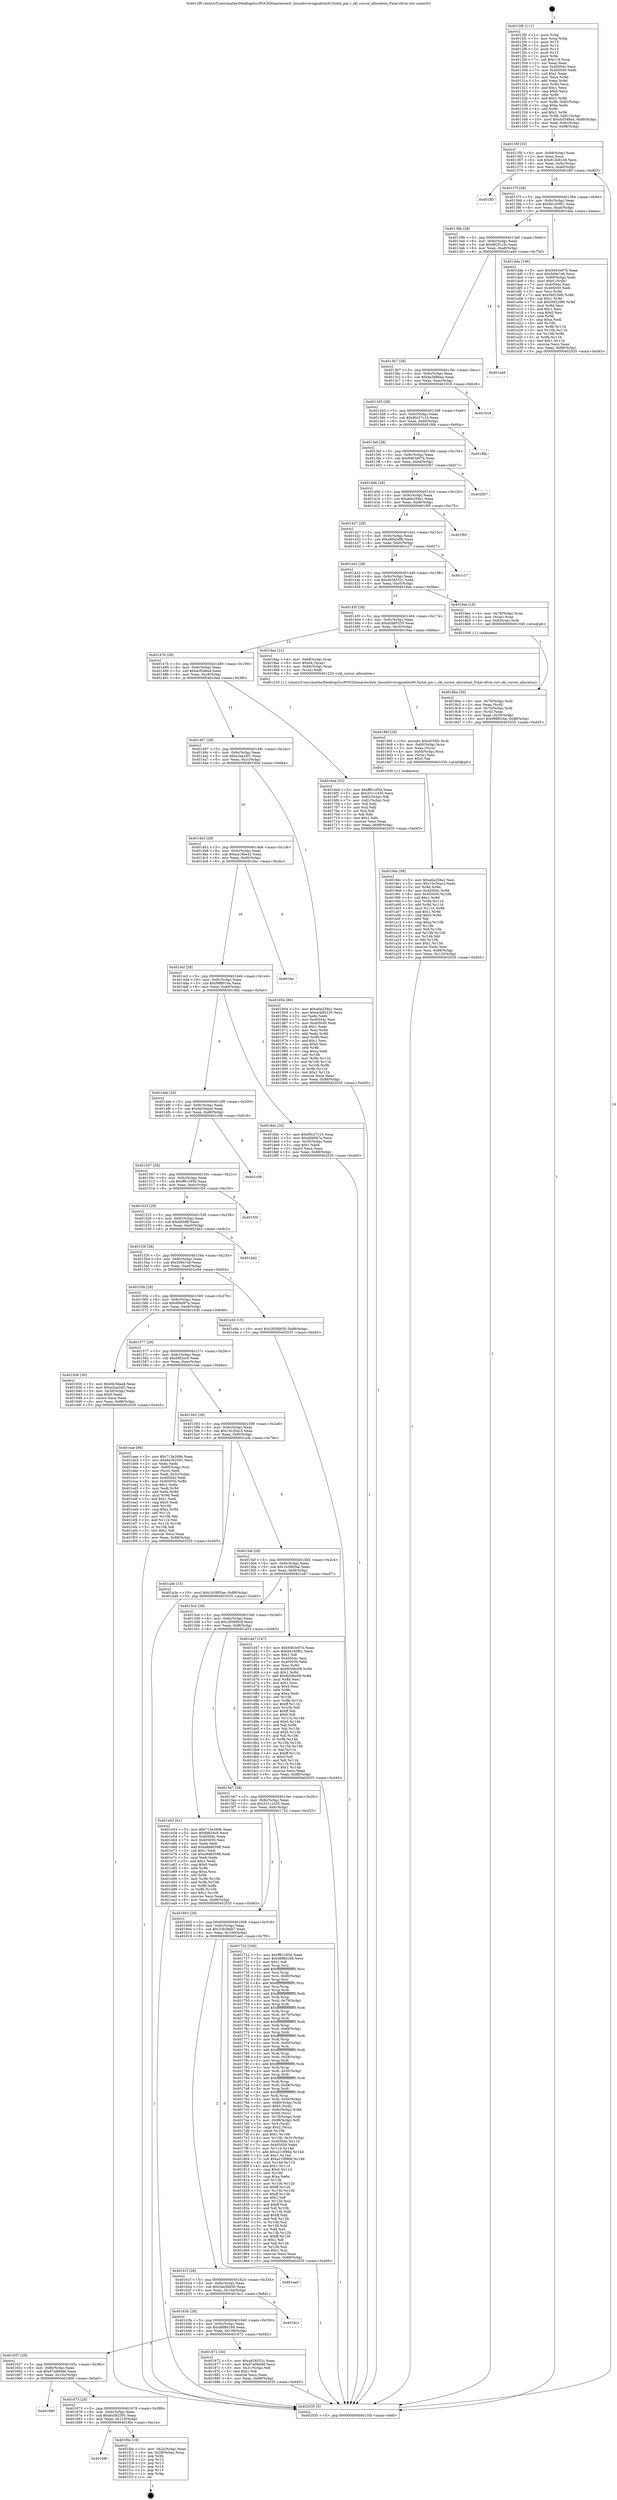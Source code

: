 digraph "0x4012f0" {
  label = "0x4012f0 (/mnt/c/Users/mathe/Desktop/tcc/POCII/binaries/extr_linuxdriversgpudrmi915intel_pm.c_skl_cursor_allocation_Final-ollvm.out::main(0))"
  labelloc = "t"
  node[shape=record]

  Entry [label="",width=0.3,height=0.3,shape=circle,fillcolor=black,style=filled]
  "0x40135f" [label="{
     0x40135f [32]\l
     | [instrs]\l
     &nbsp;&nbsp;0x40135f \<+6\>: mov -0x88(%rbp),%eax\l
     &nbsp;&nbsp;0x401365 \<+2\>: mov %eax,%ecx\l
     &nbsp;&nbsp;0x401367 \<+6\>: sub $0x812b9249,%ecx\l
     &nbsp;&nbsp;0x40136d \<+6\>: mov %eax,-0x9c(%rbp)\l
     &nbsp;&nbsp;0x401373 \<+6\>: mov %ecx,-0xa0(%rbp)\l
     &nbsp;&nbsp;0x401379 \<+6\>: je 0000000000401ff3 \<main+0xd03\>\l
  }"]
  "0x401ff3" [label="{
     0x401ff3\l
  }", style=dashed]
  "0x40137f" [label="{
     0x40137f [28]\l
     | [instrs]\l
     &nbsp;&nbsp;0x40137f \<+5\>: jmp 0000000000401384 \<main+0x94\>\l
     &nbsp;&nbsp;0x401384 \<+6\>: mov -0x9c(%rbp),%eax\l
     &nbsp;&nbsp;0x40138a \<+5\>: sub $0x84183f01,%eax\l
     &nbsp;&nbsp;0x40138f \<+6\>: mov %eax,-0xa4(%rbp)\l
     &nbsp;&nbsp;0x401395 \<+6\>: je 0000000000401dda \<main+0xaea\>\l
  }"]
  Exit [label="",width=0.3,height=0.3,shape=circle,fillcolor=black,style=filled,peripheries=2]
  "0x401dda" [label="{
     0x401dda [106]\l
     | [instrs]\l
     &nbsp;&nbsp;0x401dda \<+5\>: mov $0x9463e97b,%eax\l
     &nbsp;&nbsp;0x401ddf \<+5\>: mov $0x509e7a9,%ecx\l
     &nbsp;&nbsp;0x401de4 \<+4\>: mov -0x80(%rbp),%rdx\l
     &nbsp;&nbsp;0x401de8 \<+6\>: movl $0x0,(%rdx)\l
     &nbsp;&nbsp;0x401dee \<+7\>: mov 0x40504c,%esi\l
     &nbsp;&nbsp;0x401df5 \<+7\>: mov 0x405050,%edi\l
     &nbsp;&nbsp;0x401dfc \<+3\>: mov %esi,%r8d\l
     &nbsp;&nbsp;0x401dff \<+7\>: add $0x56f229f0,%r8d\l
     &nbsp;&nbsp;0x401e06 \<+4\>: sub $0x1,%r8d\l
     &nbsp;&nbsp;0x401e0a \<+7\>: sub $0x56f229f0,%r8d\l
     &nbsp;&nbsp;0x401e11 \<+4\>: imul %r8d,%esi\l
     &nbsp;&nbsp;0x401e15 \<+3\>: and $0x1,%esi\l
     &nbsp;&nbsp;0x401e18 \<+3\>: cmp $0x0,%esi\l
     &nbsp;&nbsp;0x401e1b \<+4\>: sete %r9b\l
     &nbsp;&nbsp;0x401e1f \<+3\>: cmp $0xa,%edi\l
     &nbsp;&nbsp;0x401e22 \<+4\>: setl %r10b\l
     &nbsp;&nbsp;0x401e26 \<+3\>: mov %r9b,%r11b\l
     &nbsp;&nbsp;0x401e29 \<+3\>: and %r10b,%r11b\l
     &nbsp;&nbsp;0x401e2c \<+3\>: xor %r10b,%r9b\l
     &nbsp;&nbsp;0x401e2f \<+3\>: or %r9b,%r11b\l
     &nbsp;&nbsp;0x401e32 \<+4\>: test $0x1,%r11b\l
     &nbsp;&nbsp;0x401e36 \<+3\>: cmovne %ecx,%eax\l
     &nbsp;&nbsp;0x401e39 \<+6\>: mov %eax,-0x88(%rbp)\l
     &nbsp;&nbsp;0x401e3f \<+5\>: jmp 0000000000402035 \<main+0xd45\>\l
  }"]
  "0x40139b" [label="{
     0x40139b [28]\l
     | [instrs]\l
     &nbsp;&nbsp;0x40139b \<+5\>: jmp 00000000004013a0 \<main+0xb0\>\l
     &nbsp;&nbsp;0x4013a0 \<+6\>: mov -0x9c(%rbp),%eax\l
     &nbsp;&nbsp;0x4013a6 \<+5\>: sub $0x862f1c3c,%eax\l
     &nbsp;&nbsp;0x4013ab \<+6\>: mov %eax,-0xa8(%rbp)\l
     &nbsp;&nbsp;0x4013b1 \<+6\>: je 0000000000401a4d \<main+0x75d\>\l
  }"]
  "0x40168f" [label="{
     0x40168f\l
  }", style=dashed]
  "0x401a4d" [label="{
     0x401a4d\l
  }", style=dashed]
  "0x4013b7" [label="{
     0x4013b7 [28]\l
     | [instrs]\l
     &nbsp;&nbsp;0x4013b7 \<+5\>: jmp 00000000004013bc \<main+0xcc\>\l
     &nbsp;&nbsp;0x4013bc \<+6\>: mov -0x9c(%rbp),%eax\l
     &nbsp;&nbsp;0x4013c2 \<+5\>: sub $0x8a3d8bee,%eax\l
     &nbsp;&nbsp;0x4013c7 \<+6\>: mov %eax,-0xac(%rbp)\l
     &nbsp;&nbsp;0x4013cd \<+6\>: je 0000000000401918 \<main+0x628\>\l
  }"]
  "0x401f0e" [label="{
     0x401f0e [18]\l
     | [instrs]\l
     &nbsp;&nbsp;0x401f0e \<+3\>: mov -0x2c(%rbp),%eax\l
     &nbsp;&nbsp;0x401f11 \<+4\>: lea -0x28(%rbp),%rsp\l
     &nbsp;&nbsp;0x401f15 \<+1\>: pop %rbx\l
     &nbsp;&nbsp;0x401f16 \<+2\>: pop %r12\l
     &nbsp;&nbsp;0x401f18 \<+2\>: pop %r13\l
     &nbsp;&nbsp;0x401f1a \<+2\>: pop %r14\l
     &nbsp;&nbsp;0x401f1c \<+2\>: pop %r15\l
     &nbsp;&nbsp;0x401f1e \<+1\>: pop %rbp\l
     &nbsp;&nbsp;0x401f1f \<+1\>: ret\l
  }"]
  "0x401918" [label="{
     0x401918\l
  }", style=dashed]
  "0x4013d3" [label="{
     0x4013d3 [28]\l
     | [instrs]\l
     &nbsp;&nbsp;0x4013d3 \<+5\>: jmp 00000000004013d8 \<main+0xe8\>\l
     &nbsp;&nbsp;0x4013d8 \<+6\>: mov -0x9c(%rbp),%eax\l
     &nbsp;&nbsp;0x4013de \<+5\>: sub $0x90c27c15,%eax\l
     &nbsp;&nbsp;0x4013e3 \<+6\>: mov %eax,-0xb0(%rbp)\l
     &nbsp;&nbsp;0x4013e9 \<+6\>: je 00000000004018fa \<main+0x60a\>\l
  }"]
  "0x401673" [label="{
     0x401673 [28]\l
     | [instrs]\l
     &nbsp;&nbsp;0x401673 \<+5\>: jmp 0000000000401678 \<main+0x388\>\l
     &nbsp;&nbsp;0x401678 \<+6\>: mov -0x9c(%rbp),%eax\l
     &nbsp;&nbsp;0x40167e \<+5\>: sub $0x6e362591,%eax\l
     &nbsp;&nbsp;0x401683 \<+6\>: mov %eax,-0x110(%rbp)\l
     &nbsp;&nbsp;0x401689 \<+6\>: je 0000000000401f0e \<main+0xc1e\>\l
  }"]
  "0x4018fa" [label="{
     0x4018fa\l
  }", style=dashed]
  "0x4013ef" [label="{
     0x4013ef [28]\l
     | [instrs]\l
     &nbsp;&nbsp;0x4013ef \<+5\>: jmp 00000000004013f4 \<main+0x104\>\l
     &nbsp;&nbsp;0x4013f4 \<+6\>: mov -0x9c(%rbp),%eax\l
     &nbsp;&nbsp;0x4013fa \<+5\>: sub $0x9463e97b,%eax\l
     &nbsp;&nbsp;0x4013ff \<+6\>: mov %eax,-0xb4(%rbp)\l
     &nbsp;&nbsp;0x401405 \<+6\>: je 0000000000402007 \<main+0xd17\>\l
  }"]
  "0x401890" [label="{
     0x401890\l
  }", style=dashed]
  "0x402007" [label="{
     0x402007\l
  }", style=dashed]
  "0x40140b" [label="{
     0x40140b [28]\l
     | [instrs]\l
     &nbsp;&nbsp;0x40140b \<+5\>: jmp 0000000000401410 \<main+0x120\>\l
     &nbsp;&nbsp;0x401410 \<+6\>: mov -0x9c(%rbp),%eax\l
     &nbsp;&nbsp;0x401416 \<+5\>: sub $0xa0a259a1,%eax\l
     &nbsp;&nbsp;0x40141b \<+6\>: mov %eax,-0xb8(%rbp)\l
     &nbsp;&nbsp;0x401421 \<+6\>: je 0000000000401f65 \<main+0xc75\>\l
  }"]
  "0x4019dc" [label="{
     0x4019dc [98]\l
     | [instrs]\l
     &nbsp;&nbsp;0x4019dc \<+5\>: mov $0xa0a259a1,%esi\l
     &nbsp;&nbsp;0x4019e1 \<+5\>: mov $0x10c30ac3,%edx\l
     &nbsp;&nbsp;0x4019e6 \<+3\>: xor %r8d,%r8d\l
     &nbsp;&nbsp;0x4019e9 \<+8\>: mov 0x40504c,%r9d\l
     &nbsp;&nbsp;0x4019f1 \<+8\>: mov 0x405050,%r10d\l
     &nbsp;&nbsp;0x4019f9 \<+4\>: sub $0x1,%r8d\l
     &nbsp;&nbsp;0x4019fd \<+3\>: mov %r9d,%r11d\l
     &nbsp;&nbsp;0x401a00 \<+3\>: add %r8d,%r11d\l
     &nbsp;&nbsp;0x401a03 \<+4\>: imul %r11d,%r9d\l
     &nbsp;&nbsp;0x401a07 \<+4\>: and $0x1,%r9d\l
     &nbsp;&nbsp;0x401a0b \<+4\>: cmp $0x0,%r9d\l
     &nbsp;&nbsp;0x401a0f \<+3\>: sete %bl\l
     &nbsp;&nbsp;0x401a12 \<+4\>: cmp $0xa,%r10d\l
     &nbsp;&nbsp;0x401a16 \<+4\>: setl %r14b\l
     &nbsp;&nbsp;0x401a1a \<+3\>: mov %bl,%r15b\l
     &nbsp;&nbsp;0x401a1d \<+3\>: and %r14b,%r15b\l
     &nbsp;&nbsp;0x401a20 \<+3\>: xor %r14b,%bl\l
     &nbsp;&nbsp;0x401a23 \<+3\>: or %bl,%r15b\l
     &nbsp;&nbsp;0x401a26 \<+4\>: test $0x1,%r15b\l
     &nbsp;&nbsp;0x401a2a \<+3\>: cmovne %edx,%esi\l
     &nbsp;&nbsp;0x401a2d \<+6\>: mov %esi,-0x88(%rbp)\l
     &nbsp;&nbsp;0x401a33 \<+6\>: mov %eax,-0x120(%rbp)\l
     &nbsp;&nbsp;0x401a39 \<+5\>: jmp 0000000000402035 \<main+0xd45\>\l
  }"]
  "0x401f65" [label="{
     0x401f65\l
  }", style=dashed]
  "0x401427" [label="{
     0x401427 [28]\l
     | [instrs]\l
     &nbsp;&nbsp;0x401427 \<+5\>: jmp 000000000040142c \<main+0x13c\>\l
     &nbsp;&nbsp;0x40142c \<+6\>: mov -0x9c(%rbp),%eax\l
     &nbsp;&nbsp;0x401432 \<+5\>: sub $0xa80a5dfb,%eax\l
     &nbsp;&nbsp;0x401437 \<+6\>: mov %eax,-0xbc(%rbp)\l
     &nbsp;&nbsp;0x40143d \<+6\>: je 0000000000401c17 \<main+0x927\>\l
  }"]
  "0x4019bf" [label="{
     0x4019bf [29]\l
     | [instrs]\l
     &nbsp;&nbsp;0x4019bf \<+10\>: movabs $0x4030f2,%rdi\l
     &nbsp;&nbsp;0x4019c9 \<+4\>: mov -0x60(%rbp),%rcx\l
     &nbsp;&nbsp;0x4019cd \<+2\>: mov %eax,(%rcx)\l
     &nbsp;&nbsp;0x4019cf \<+4\>: mov -0x60(%rbp),%rcx\l
     &nbsp;&nbsp;0x4019d3 \<+2\>: mov (%rcx),%esi\l
     &nbsp;&nbsp;0x4019d5 \<+2\>: mov $0x0,%al\l
     &nbsp;&nbsp;0x4019d7 \<+5\>: call 0000000000401030 \<printf@plt\>\l
     | [calls]\l
     &nbsp;&nbsp;0x401030 \{1\} (unknown)\l
  }"]
  "0x401c17" [label="{
     0x401c17\l
  }", style=dashed]
  "0x401443" [label="{
     0x401443 [28]\l
     | [instrs]\l
     &nbsp;&nbsp;0x401443 \<+5\>: jmp 0000000000401448 \<main+0x158\>\l
     &nbsp;&nbsp;0x401448 \<+6\>: mov -0x9c(%rbp),%eax\l
     &nbsp;&nbsp;0x40144e \<+5\>: sub $0xa828552c,%eax\l
     &nbsp;&nbsp;0x401453 \<+6\>: mov %eax,-0xc0(%rbp)\l
     &nbsp;&nbsp;0x401459 \<+6\>: je 00000000004018ae \<main+0x5be\>\l
  }"]
  "0x4018be" [label="{
     0x4018be [30]\l
     | [instrs]\l
     &nbsp;&nbsp;0x4018be \<+4\>: mov -0x70(%rbp),%rdi\l
     &nbsp;&nbsp;0x4018c2 \<+2\>: mov %eax,(%rdi)\l
     &nbsp;&nbsp;0x4018c4 \<+4\>: mov -0x70(%rbp),%rdi\l
     &nbsp;&nbsp;0x4018c8 \<+2\>: mov (%rdi),%eax\l
     &nbsp;&nbsp;0x4018ca \<+3\>: mov %eax,-0x30(%rbp)\l
     &nbsp;&nbsp;0x4018cd \<+10\>: movl $0xf98f016a,-0x88(%rbp)\l
     &nbsp;&nbsp;0x4018d7 \<+5\>: jmp 0000000000402035 \<main+0xd45\>\l
  }"]
  "0x4018ae" [label="{
     0x4018ae [16]\l
     | [instrs]\l
     &nbsp;&nbsp;0x4018ae \<+4\>: mov -0x78(%rbp),%rax\l
     &nbsp;&nbsp;0x4018b2 \<+3\>: mov (%rax),%rax\l
     &nbsp;&nbsp;0x4018b5 \<+4\>: mov 0x8(%rax),%rdi\l
     &nbsp;&nbsp;0x4018b9 \<+5\>: call 0000000000401040 \<atoi@plt\>\l
     | [calls]\l
     &nbsp;&nbsp;0x401040 \{1\} (unknown)\l
  }"]
  "0x40145f" [label="{
     0x40145f [28]\l
     | [instrs]\l
     &nbsp;&nbsp;0x40145f \<+5\>: jmp 0000000000401464 \<main+0x174\>\l
     &nbsp;&nbsp;0x401464 \<+6\>: mov -0x9c(%rbp),%eax\l
     &nbsp;&nbsp;0x40146a \<+5\>: sub $0xdcb85235,%eax\l
     &nbsp;&nbsp;0x40146f \<+6\>: mov %eax,-0xc4(%rbp)\l
     &nbsp;&nbsp;0x401475 \<+6\>: je 00000000004019aa \<main+0x6ba\>\l
  }"]
  "0x401657" [label="{
     0x401657 [28]\l
     | [instrs]\l
     &nbsp;&nbsp;0x401657 \<+5\>: jmp 000000000040165c \<main+0x36c\>\l
     &nbsp;&nbsp;0x40165c \<+6\>: mov -0x9c(%rbp),%eax\l
     &nbsp;&nbsp;0x401662 \<+5\>: sub $0x67a99d46,%eax\l
     &nbsp;&nbsp;0x401667 \<+6\>: mov %eax,-0x10c(%rbp)\l
     &nbsp;&nbsp;0x40166d \<+6\>: je 0000000000401890 \<main+0x5a0\>\l
  }"]
  "0x4019aa" [label="{
     0x4019aa [21]\l
     | [instrs]\l
     &nbsp;&nbsp;0x4019aa \<+4\>: mov -0x68(%rbp),%rax\l
     &nbsp;&nbsp;0x4019ae \<+6\>: movl $0x64,(%rax)\l
     &nbsp;&nbsp;0x4019b4 \<+4\>: mov -0x68(%rbp),%rax\l
     &nbsp;&nbsp;0x4019b8 \<+2\>: mov (%rax),%edi\l
     &nbsp;&nbsp;0x4019ba \<+5\>: call 0000000000401220 \<skl_cursor_allocation\>\l
     | [calls]\l
     &nbsp;&nbsp;0x401220 \{1\} (/mnt/c/Users/mathe/Desktop/tcc/POCII/binaries/extr_linuxdriversgpudrmi915intel_pm.c_skl_cursor_allocation_Final-ollvm.out::skl_cursor_allocation)\l
  }"]
  "0x40147b" [label="{
     0x40147b [28]\l
     | [instrs]\l
     &nbsp;&nbsp;0x40147b \<+5\>: jmp 0000000000401480 \<main+0x190\>\l
     &nbsp;&nbsp;0x401480 \<+6\>: mov -0x9c(%rbp),%eax\l
     &nbsp;&nbsp;0x401486 \<+5\>: sub $0xdcf348a4,%eax\l
     &nbsp;&nbsp;0x40148b \<+6\>: mov %eax,-0xc8(%rbp)\l
     &nbsp;&nbsp;0x401491 \<+6\>: je 00000000004016ed \<main+0x3fd\>\l
  }"]
  "0x401872" [label="{
     0x401872 [30]\l
     | [instrs]\l
     &nbsp;&nbsp;0x401872 \<+5\>: mov $0xa828552c,%eax\l
     &nbsp;&nbsp;0x401877 \<+5\>: mov $0x67a99d46,%ecx\l
     &nbsp;&nbsp;0x40187c \<+3\>: mov -0x31(%rbp),%dl\l
     &nbsp;&nbsp;0x40187f \<+3\>: test $0x1,%dl\l
     &nbsp;&nbsp;0x401882 \<+3\>: cmovne %ecx,%eax\l
     &nbsp;&nbsp;0x401885 \<+6\>: mov %eax,-0x88(%rbp)\l
     &nbsp;&nbsp;0x40188b \<+5\>: jmp 0000000000402035 \<main+0xd45\>\l
  }"]
  "0x4016ed" [label="{
     0x4016ed [53]\l
     | [instrs]\l
     &nbsp;&nbsp;0x4016ed \<+5\>: mov $0xff61c95d,%eax\l
     &nbsp;&nbsp;0x4016f2 \<+5\>: mov $0x331c1d35,%ecx\l
     &nbsp;&nbsp;0x4016f7 \<+6\>: mov -0x82(%rbp),%dl\l
     &nbsp;&nbsp;0x4016fd \<+7\>: mov -0x81(%rbp),%sil\l
     &nbsp;&nbsp;0x401704 \<+3\>: mov %dl,%dil\l
     &nbsp;&nbsp;0x401707 \<+3\>: and %sil,%dil\l
     &nbsp;&nbsp;0x40170a \<+3\>: xor %sil,%dl\l
     &nbsp;&nbsp;0x40170d \<+3\>: or %dl,%dil\l
     &nbsp;&nbsp;0x401710 \<+4\>: test $0x1,%dil\l
     &nbsp;&nbsp;0x401714 \<+3\>: cmovne %ecx,%eax\l
     &nbsp;&nbsp;0x401717 \<+6\>: mov %eax,-0x88(%rbp)\l
     &nbsp;&nbsp;0x40171d \<+5\>: jmp 0000000000402035 \<main+0xd45\>\l
  }"]
  "0x401497" [label="{
     0x401497 [28]\l
     | [instrs]\l
     &nbsp;&nbsp;0x401497 \<+5\>: jmp 000000000040149c \<main+0x1ac\>\l
     &nbsp;&nbsp;0x40149c \<+6\>: mov -0x9c(%rbp),%eax\l
     &nbsp;&nbsp;0x4014a2 \<+5\>: sub $0xe2ea24f1,%eax\l
     &nbsp;&nbsp;0x4014a7 \<+6\>: mov %eax,-0xcc(%rbp)\l
     &nbsp;&nbsp;0x4014ad \<+6\>: je 0000000000401954 \<main+0x664\>\l
  }"]
  "0x402035" [label="{
     0x402035 [5]\l
     | [instrs]\l
     &nbsp;&nbsp;0x402035 \<+5\>: jmp 000000000040135f \<main+0x6f\>\l
  }"]
  "0x4012f0" [label="{
     0x4012f0 [111]\l
     | [instrs]\l
     &nbsp;&nbsp;0x4012f0 \<+1\>: push %rbp\l
     &nbsp;&nbsp;0x4012f1 \<+3\>: mov %rsp,%rbp\l
     &nbsp;&nbsp;0x4012f4 \<+2\>: push %r15\l
     &nbsp;&nbsp;0x4012f6 \<+2\>: push %r14\l
     &nbsp;&nbsp;0x4012f8 \<+2\>: push %r13\l
     &nbsp;&nbsp;0x4012fa \<+2\>: push %r12\l
     &nbsp;&nbsp;0x4012fc \<+1\>: push %rbx\l
     &nbsp;&nbsp;0x4012fd \<+7\>: sub $0x118,%rsp\l
     &nbsp;&nbsp;0x401304 \<+2\>: xor %eax,%eax\l
     &nbsp;&nbsp;0x401306 \<+7\>: mov 0x40504c,%ecx\l
     &nbsp;&nbsp;0x40130d \<+7\>: mov 0x405050,%edx\l
     &nbsp;&nbsp;0x401314 \<+3\>: sub $0x1,%eax\l
     &nbsp;&nbsp;0x401317 \<+3\>: mov %ecx,%r8d\l
     &nbsp;&nbsp;0x40131a \<+3\>: add %eax,%r8d\l
     &nbsp;&nbsp;0x40131d \<+4\>: imul %r8d,%ecx\l
     &nbsp;&nbsp;0x401321 \<+3\>: and $0x1,%ecx\l
     &nbsp;&nbsp;0x401324 \<+3\>: cmp $0x0,%ecx\l
     &nbsp;&nbsp;0x401327 \<+4\>: sete %r9b\l
     &nbsp;&nbsp;0x40132b \<+4\>: and $0x1,%r9b\l
     &nbsp;&nbsp;0x40132f \<+7\>: mov %r9b,-0x82(%rbp)\l
     &nbsp;&nbsp;0x401336 \<+3\>: cmp $0xa,%edx\l
     &nbsp;&nbsp;0x401339 \<+4\>: setl %r9b\l
     &nbsp;&nbsp;0x40133d \<+4\>: and $0x1,%r9b\l
     &nbsp;&nbsp;0x401341 \<+7\>: mov %r9b,-0x81(%rbp)\l
     &nbsp;&nbsp;0x401348 \<+10\>: movl $0xdcf348a4,-0x88(%rbp)\l
     &nbsp;&nbsp;0x401352 \<+6\>: mov %edi,-0x8c(%rbp)\l
     &nbsp;&nbsp;0x401358 \<+7\>: mov %rsi,-0x98(%rbp)\l
  }"]
  "0x40163b" [label="{
     0x40163b [28]\l
     | [instrs]\l
     &nbsp;&nbsp;0x40163b \<+5\>: jmp 0000000000401640 \<main+0x350\>\l
     &nbsp;&nbsp;0x401640 \<+6\>: mov -0x9c(%rbp),%eax\l
     &nbsp;&nbsp;0x401646 \<+5\>: sub $0x46f8d169,%eax\l
     &nbsp;&nbsp;0x40164b \<+6\>: mov %eax,-0x108(%rbp)\l
     &nbsp;&nbsp;0x401651 \<+6\>: je 0000000000401872 \<main+0x582\>\l
  }"]
  "0x401954" [label="{
     0x401954 [86]\l
     | [instrs]\l
     &nbsp;&nbsp;0x401954 \<+5\>: mov $0xa0a259a1,%eax\l
     &nbsp;&nbsp;0x401959 \<+5\>: mov $0xdcb85235,%ecx\l
     &nbsp;&nbsp;0x40195e \<+2\>: xor %edx,%edx\l
     &nbsp;&nbsp;0x401960 \<+7\>: mov 0x40504c,%esi\l
     &nbsp;&nbsp;0x401967 \<+7\>: mov 0x405050,%edi\l
     &nbsp;&nbsp;0x40196e \<+3\>: sub $0x1,%edx\l
     &nbsp;&nbsp;0x401971 \<+3\>: mov %esi,%r8d\l
     &nbsp;&nbsp;0x401974 \<+3\>: add %edx,%r8d\l
     &nbsp;&nbsp;0x401977 \<+4\>: imul %r8d,%esi\l
     &nbsp;&nbsp;0x40197b \<+3\>: and $0x1,%esi\l
     &nbsp;&nbsp;0x40197e \<+3\>: cmp $0x0,%esi\l
     &nbsp;&nbsp;0x401981 \<+4\>: sete %r9b\l
     &nbsp;&nbsp;0x401985 \<+3\>: cmp $0xa,%edi\l
     &nbsp;&nbsp;0x401988 \<+4\>: setl %r10b\l
     &nbsp;&nbsp;0x40198c \<+3\>: mov %r9b,%r11b\l
     &nbsp;&nbsp;0x40198f \<+3\>: and %r10b,%r11b\l
     &nbsp;&nbsp;0x401992 \<+3\>: xor %r10b,%r9b\l
     &nbsp;&nbsp;0x401995 \<+3\>: or %r9b,%r11b\l
     &nbsp;&nbsp;0x401998 \<+4\>: test $0x1,%r11b\l
     &nbsp;&nbsp;0x40199c \<+3\>: cmovne %ecx,%eax\l
     &nbsp;&nbsp;0x40199f \<+6\>: mov %eax,-0x88(%rbp)\l
     &nbsp;&nbsp;0x4019a5 \<+5\>: jmp 0000000000402035 \<main+0xd45\>\l
  }"]
  "0x4014b3" [label="{
     0x4014b3 [28]\l
     | [instrs]\l
     &nbsp;&nbsp;0x4014b3 \<+5\>: jmp 00000000004014b8 \<main+0x1c8\>\l
     &nbsp;&nbsp;0x4014b8 \<+6\>: mov -0x9c(%rbp),%eax\l
     &nbsp;&nbsp;0x4014be \<+5\>: sub $0xea18be42,%eax\l
     &nbsp;&nbsp;0x4014c3 \<+6\>: mov %eax,-0xd0(%rbp)\l
     &nbsp;&nbsp;0x4014c9 \<+6\>: je 0000000000401fac \<main+0xcbc\>\l
  }"]
  "0x401bc1" [label="{
     0x401bc1\l
  }", style=dashed]
  "0x401fac" [label="{
     0x401fac\l
  }", style=dashed]
  "0x4014cf" [label="{
     0x4014cf [28]\l
     | [instrs]\l
     &nbsp;&nbsp;0x4014cf \<+5\>: jmp 00000000004014d4 \<main+0x1e4\>\l
     &nbsp;&nbsp;0x4014d4 \<+6\>: mov -0x9c(%rbp),%eax\l
     &nbsp;&nbsp;0x4014da \<+5\>: sub $0xf98f016a,%eax\l
     &nbsp;&nbsp;0x4014df \<+6\>: mov %eax,-0xd4(%rbp)\l
     &nbsp;&nbsp;0x4014e5 \<+6\>: je 00000000004018dc \<main+0x5ec\>\l
  }"]
  "0x40161f" [label="{
     0x40161f [28]\l
     | [instrs]\l
     &nbsp;&nbsp;0x40161f \<+5\>: jmp 0000000000401624 \<main+0x334\>\l
     &nbsp;&nbsp;0x401624 \<+6\>: mov -0x9c(%rbp),%eax\l
     &nbsp;&nbsp;0x40162a \<+5\>: sub $0x3aa38b56,%eax\l
     &nbsp;&nbsp;0x40162f \<+6\>: mov %eax,-0x104(%rbp)\l
     &nbsp;&nbsp;0x401635 \<+6\>: je 0000000000401bc1 \<main+0x8d1\>\l
  }"]
  "0x4018dc" [label="{
     0x4018dc [30]\l
     | [instrs]\l
     &nbsp;&nbsp;0x4018dc \<+5\>: mov $0x90c27c15,%eax\l
     &nbsp;&nbsp;0x4018e1 \<+5\>: mov $0xd0b067a,%ecx\l
     &nbsp;&nbsp;0x4018e6 \<+3\>: mov -0x30(%rbp),%edx\l
     &nbsp;&nbsp;0x4018e9 \<+3\>: cmp $0x1,%edx\l
     &nbsp;&nbsp;0x4018ec \<+3\>: cmovl %ecx,%eax\l
     &nbsp;&nbsp;0x4018ef \<+6\>: mov %eax,-0x88(%rbp)\l
     &nbsp;&nbsp;0x4018f5 \<+5\>: jmp 0000000000402035 \<main+0xd45\>\l
  }"]
  "0x4014eb" [label="{
     0x4014eb [28]\l
     | [instrs]\l
     &nbsp;&nbsp;0x4014eb \<+5\>: jmp 00000000004014f0 \<main+0x200\>\l
     &nbsp;&nbsp;0x4014f0 \<+6\>: mov -0x9c(%rbp),%eax\l
     &nbsp;&nbsp;0x4014f6 \<+5\>: sub $0xfdc5daa4,%eax\l
     &nbsp;&nbsp;0x4014fb \<+6\>: mov %eax,-0xd8(%rbp)\l
     &nbsp;&nbsp;0x401501 \<+6\>: je 0000000000401c08 \<main+0x918\>\l
  }"]
  "0x401ae0" [label="{
     0x401ae0\l
  }", style=dashed]
  "0x401c08" [label="{
     0x401c08\l
  }", style=dashed]
  "0x401507" [label="{
     0x401507 [28]\l
     | [instrs]\l
     &nbsp;&nbsp;0x401507 \<+5\>: jmp 000000000040150c \<main+0x21c\>\l
     &nbsp;&nbsp;0x40150c \<+6\>: mov -0x9c(%rbp),%eax\l
     &nbsp;&nbsp;0x401512 \<+5\>: sub $0xff61c95d,%eax\l
     &nbsp;&nbsp;0x401517 \<+6\>: mov %eax,-0xdc(%rbp)\l
     &nbsp;&nbsp;0x40151d \<+6\>: je 0000000000401f20 \<main+0xc30\>\l
  }"]
  "0x401603" [label="{
     0x401603 [28]\l
     | [instrs]\l
     &nbsp;&nbsp;0x401603 \<+5\>: jmp 0000000000401608 \<main+0x318\>\l
     &nbsp;&nbsp;0x401608 \<+6\>: mov -0x9c(%rbp),%eax\l
     &nbsp;&nbsp;0x40160e \<+5\>: sub $0x33b28eb7,%eax\l
     &nbsp;&nbsp;0x401613 \<+6\>: mov %eax,-0x100(%rbp)\l
     &nbsp;&nbsp;0x401619 \<+6\>: je 0000000000401ae0 \<main+0x7f0\>\l
  }"]
  "0x401f20" [label="{
     0x401f20\l
  }", style=dashed]
  "0x401523" [label="{
     0x401523 [28]\l
     | [instrs]\l
     &nbsp;&nbsp;0x401523 \<+5\>: jmp 0000000000401528 \<main+0x238\>\l
     &nbsp;&nbsp;0x401528 \<+6\>: mov -0x9c(%rbp),%eax\l
     &nbsp;&nbsp;0x40152e \<+5\>: sub $0xdb58ff,%eax\l
     &nbsp;&nbsp;0x401533 \<+6\>: mov %eax,-0xe0(%rbp)\l
     &nbsp;&nbsp;0x401539 \<+6\>: je 0000000000401bb2 \<main+0x8c2\>\l
  }"]
  "0x401722" [label="{
     0x401722 [336]\l
     | [instrs]\l
     &nbsp;&nbsp;0x401722 \<+5\>: mov $0xff61c95d,%eax\l
     &nbsp;&nbsp;0x401727 \<+5\>: mov $0x46f8d169,%ecx\l
     &nbsp;&nbsp;0x40172c \<+2\>: mov $0x1,%dl\l
     &nbsp;&nbsp;0x40172e \<+3\>: mov %rsp,%rsi\l
     &nbsp;&nbsp;0x401731 \<+4\>: add $0xfffffffffffffff0,%rsi\l
     &nbsp;&nbsp;0x401735 \<+3\>: mov %rsi,%rsp\l
     &nbsp;&nbsp;0x401738 \<+4\>: mov %rsi,-0x80(%rbp)\l
     &nbsp;&nbsp;0x40173c \<+3\>: mov %rsp,%rsi\l
     &nbsp;&nbsp;0x40173f \<+4\>: add $0xfffffffffffffff0,%rsi\l
     &nbsp;&nbsp;0x401743 \<+3\>: mov %rsi,%rsp\l
     &nbsp;&nbsp;0x401746 \<+3\>: mov %rsp,%rdi\l
     &nbsp;&nbsp;0x401749 \<+4\>: add $0xfffffffffffffff0,%rdi\l
     &nbsp;&nbsp;0x40174d \<+3\>: mov %rdi,%rsp\l
     &nbsp;&nbsp;0x401750 \<+4\>: mov %rdi,-0x78(%rbp)\l
     &nbsp;&nbsp;0x401754 \<+3\>: mov %rsp,%rdi\l
     &nbsp;&nbsp;0x401757 \<+4\>: add $0xfffffffffffffff0,%rdi\l
     &nbsp;&nbsp;0x40175b \<+3\>: mov %rdi,%rsp\l
     &nbsp;&nbsp;0x40175e \<+4\>: mov %rdi,-0x70(%rbp)\l
     &nbsp;&nbsp;0x401762 \<+3\>: mov %rsp,%rdi\l
     &nbsp;&nbsp;0x401765 \<+4\>: add $0xfffffffffffffff0,%rdi\l
     &nbsp;&nbsp;0x401769 \<+3\>: mov %rdi,%rsp\l
     &nbsp;&nbsp;0x40176c \<+4\>: mov %rdi,-0x68(%rbp)\l
     &nbsp;&nbsp;0x401770 \<+3\>: mov %rsp,%rdi\l
     &nbsp;&nbsp;0x401773 \<+4\>: add $0xfffffffffffffff0,%rdi\l
     &nbsp;&nbsp;0x401777 \<+3\>: mov %rdi,%rsp\l
     &nbsp;&nbsp;0x40177a \<+4\>: mov %rdi,-0x60(%rbp)\l
     &nbsp;&nbsp;0x40177e \<+3\>: mov %rsp,%rdi\l
     &nbsp;&nbsp;0x401781 \<+4\>: add $0xfffffffffffffff0,%rdi\l
     &nbsp;&nbsp;0x401785 \<+3\>: mov %rdi,%rsp\l
     &nbsp;&nbsp;0x401788 \<+4\>: mov %rdi,-0x58(%rbp)\l
     &nbsp;&nbsp;0x40178c \<+3\>: mov %rsp,%rdi\l
     &nbsp;&nbsp;0x40178f \<+4\>: add $0xfffffffffffffff0,%rdi\l
     &nbsp;&nbsp;0x401793 \<+3\>: mov %rdi,%rsp\l
     &nbsp;&nbsp;0x401796 \<+4\>: mov %rdi,-0x50(%rbp)\l
     &nbsp;&nbsp;0x40179a \<+3\>: mov %rsp,%rdi\l
     &nbsp;&nbsp;0x40179d \<+4\>: add $0xfffffffffffffff0,%rdi\l
     &nbsp;&nbsp;0x4017a1 \<+3\>: mov %rdi,%rsp\l
     &nbsp;&nbsp;0x4017a4 \<+4\>: mov %rdi,-0x48(%rbp)\l
     &nbsp;&nbsp;0x4017a8 \<+3\>: mov %rsp,%rdi\l
     &nbsp;&nbsp;0x4017ab \<+4\>: add $0xfffffffffffffff0,%rdi\l
     &nbsp;&nbsp;0x4017af \<+3\>: mov %rdi,%rsp\l
     &nbsp;&nbsp;0x4017b2 \<+4\>: mov %rdi,-0x40(%rbp)\l
     &nbsp;&nbsp;0x4017b6 \<+4\>: mov -0x80(%rbp),%rdi\l
     &nbsp;&nbsp;0x4017ba \<+6\>: movl $0x0,(%rdi)\l
     &nbsp;&nbsp;0x4017c0 \<+7\>: mov -0x8c(%rbp),%r8d\l
     &nbsp;&nbsp;0x4017c7 \<+3\>: mov %r8d,(%rsi)\l
     &nbsp;&nbsp;0x4017ca \<+4\>: mov -0x78(%rbp),%rdi\l
     &nbsp;&nbsp;0x4017ce \<+7\>: mov -0x98(%rbp),%r9\l
     &nbsp;&nbsp;0x4017d5 \<+3\>: mov %r9,(%rdi)\l
     &nbsp;&nbsp;0x4017d8 \<+3\>: cmpl $0x2,(%rsi)\l
     &nbsp;&nbsp;0x4017db \<+4\>: setne %r10b\l
     &nbsp;&nbsp;0x4017df \<+4\>: and $0x1,%r10b\l
     &nbsp;&nbsp;0x4017e3 \<+4\>: mov %r10b,-0x31(%rbp)\l
     &nbsp;&nbsp;0x4017e7 \<+8\>: mov 0x40504c,%r11d\l
     &nbsp;&nbsp;0x4017ef \<+7\>: mov 0x405050,%ebx\l
     &nbsp;&nbsp;0x4017f6 \<+3\>: mov %r11d,%r14d\l
     &nbsp;&nbsp;0x4017f9 \<+7\>: add $0xa210f96d,%r14d\l
     &nbsp;&nbsp;0x401800 \<+4\>: sub $0x1,%r14d\l
     &nbsp;&nbsp;0x401804 \<+7\>: sub $0xa210f96d,%r14d\l
     &nbsp;&nbsp;0x40180b \<+4\>: imul %r14d,%r11d\l
     &nbsp;&nbsp;0x40180f \<+4\>: and $0x1,%r11d\l
     &nbsp;&nbsp;0x401813 \<+4\>: cmp $0x0,%r11d\l
     &nbsp;&nbsp;0x401817 \<+4\>: sete %r10b\l
     &nbsp;&nbsp;0x40181b \<+3\>: cmp $0xa,%ebx\l
     &nbsp;&nbsp;0x40181e \<+4\>: setl %r15b\l
     &nbsp;&nbsp;0x401822 \<+3\>: mov %r10b,%r12b\l
     &nbsp;&nbsp;0x401825 \<+4\>: xor $0xff,%r12b\l
     &nbsp;&nbsp;0x401829 \<+3\>: mov %r15b,%r13b\l
     &nbsp;&nbsp;0x40182c \<+4\>: xor $0xff,%r13b\l
     &nbsp;&nbsp;0x401830 \<+3\>: xor $0x1,%dl\l
     &nbsp;&nbsp;0x401833 \<+3\>: mov %r12b,%sil\l
     &nbsp;&nbsp;0x401836 \<+4\>: and $0xff,%sil\l
     &nbsp;&nbsp;0x40183a \<+3\>: and %dl,%r10b\l
     &nbsp;&nbsp;0x40183d \<+3\>: mov %r13b,%dil\l
     &nbsp;&nbsp;0x401840 \<+4\>: and $0xff,%dil\l
     &nbsp;&nbsp;0x401844 \<+3\>: and %dl,%r15b\l
     &nbsp;&nbsp;0x401847 \<+3\>: or %r10b,%sil\l
     &nbsp;&nbsp;0x40184a \<+3\>: or %r15b,%dil\l
     &nbsp;&nbsp;0x40184d \<+3\>: xor %dil,%sil\l
     &nbsp;&nbsp;0x401850 \<+3\>: or %r13b,%r12b\l
     &nbsp;&nbsp;0x401853 \<+4\>: xor $0xff,%r12b\l
     &nbsp;&nbsp;0x401857 \<+3\>: or $0x1,%dl\l
     &nbsp;&nbsp;0x40185a \<+3\>: and %dl,%r12b\l
     &nbsp;&nbsp;0x40185d \<+3\>: or %r12b,%sil\l
     &nbsp;&nbsp;0x401860 \<+4\>: test $0x1,%sil\l
     &nbsp;&nbsp;0x401864 \<+3\>: cmovne %ecx,%eax\l
     &nbsp;&nbsp;0x401867 \<+6\>: mov %eax,-0x88(%rbp)\l
     &nbsp;&nbsp;0x40186d \<+5\>: jmp 0000000000402035 \<main+0xd45\>\l
  }"]
  "0x401bb2" [label="{
     0x401bb2\l
  }", style=dashed]
  "0x40153f" [label="{
     0x40153f [28]\l
     | [instrs]\l
     &nbsp;&nbsp;0x40153f \<+5\>: jmp 0000000000401544 \<main+0x254\>\l
     &nbsp;&nbsp;0x401544 \<+6\>: mov -0x9c(%rbp),%eax\l
     &nbsp;&nbsp;0x40154a \<+5\>: sub $0x509e7a9,%eax\l
     &nbsp;&nbsp;0x40154f \<+6\>: mov %eax,-0xe4(%rbp)\l
     &nbsp;&nbsp;0x401555 \<+6\>: je 0000000000401e44 \<main+0xb54\>\l
  }"]
  "0x4015e7" [label="{
     0x4015e7 [28]\l
     | [instrs]\l
     &nbsp;&nbsp;0x4015e7 \<+5\>: jmp 00000000004015ec \<main+0x2fc\>\l
     &nbsp;&nbsp;0x4015ec \<+6\>: mov -0x9c(%rbp),%eax\l
     &nbsp;&nbsp;0x4015f2 \<+5\>: sub $0x331c1d35,%eax\l
     &nbsp;&nbsp;0x4015f7 \<+6\>: mov %eax,-0xfc(%rbp)\l
     &nbsp;&nbsp;0x4015fd \<+6\>: je 0000000000401722 \<main+0x432\>\l
  }"]
  "0x401e44" [label="{
     0x401e44 [15]\l
     | [instrs]\l
     &nbsp;&nbsp;0x401e44 \<+10\>: movl $0x2858903f,-0x88(%rbp)\l
     &nbsp;&nbsp;0x401e4e \<+5\>: jmp 0000000000402035 \<main+0xd45\>\l
  }"]
  "0x40155b" [label="{
     0x40155b [28]\l
     | [instrs]\l
     &nbsp;&nbsp;0x40155b \<+5\>: jmp 0000000000401560 \<main+0x270\>\l
     &nbsp;&nbsp;0x401560 \<+6\>: mov -0x9c(%rbp),%eax\l
     &nbsp;&nbsp;0x401566 \<+5\>: sub $0xd0b067a,%eax\l
     &nbsp;&nbsp;0x40156b \<+6\>: mov %eax,-0xe8(%rbp)\l
     &nbsp;&nbsp;0x401571 \<+6\>: je 0000000000401936 \<main+0x646\>\l
  }"]
  "0x401e53" [label="{
     0x401e53 [91]\l
     | [instrs]\l
     &nbsp;&nbsp;0x401e53 \<+5\>: mov $0x713e269b,%eax\l
     &nbsp;&nbsp;0x401e58 \<+5\>: mov $0xfd82ec0,%ecx\l
     &nbsp;&nbsp;0x401e5d \<+7\>: mov 0x40504c,%edx\l
     &nbsp;&nbsp;0x401e64 \<+7\>: mov 0x405050,%esi\l
     &nbsp;&nbsp;0x401e6b \<+2\>: mov %edx,%edi\l
     &nbsp;&nbsp;0x401e6d \<+6\>: add $0xa9d80598,%edi\l
     &nbsp;&nbsp;0x401e73 \<+3\>: sub $0x1,%edi\l
     &nbsp;&nbsp;0x401e76 \<+6\>: sub $0xa9d80598,%edi\l
     &nbsp;&nbsp;0x401e7c \<+3\>: imul %edi,%edx\l
     &nbsp;&nbsp;0x401e7f \<+3\>: and $0x1,%edx\l
     &nbsp;&nbsp;0x401e82 \<+3\>: cmp $0x0,%edx\l
     &nbsp;&nbsp;0x401e85 \<+4\>: sete %r8b\l
     &nbsp;&nbsp;0x401e89 \<+3\>: cmp $0xa,%esi\l
     &nbsp;&nbsp;0x401e8c \<+4\>: setl %r9b\l
     &nbsp;&nbsp;0x401e90 \<+3\>: mov %r8b,%r10b\l
     &nbsp;&nbsp;0x401e93 \<+3\>: and %r9b,%r10b\l
     &nbsp;&nbsp;0x401e96 \<+3\>: xor %r9b,%r8b\l
     &nbsp;&nbsp;0x401e99 \<+3\>: or %r8b,%r10b\l
     &nbsp;&nbsp;0x401e9c \<+4\>: test $0x1,%r10b\l
     &nbsp;&nbsp;0x401ea0 \<+3\>: cmovne %ecx,%eax\l
     &nbsp;&nbsp;0x401ea3 \<+6\>: mov %eax,-0x88(%rbp)\l
     &nbsp;&nbsp;0x401ea9 \<+5\>: jmp 0000000000402035 \<main+0xd45\>\l
  }"]
  "0x401936" [label="{
     0x401936 [30]\l
     | [instrs]\l
     &nbsp;&nbsp;0x401936 \<+5\>: mov $0xfdc5daa4,%eax\l
     &nbsp;&nbsp;0x40193b \<+5\>: mov $0xe2ea24f1,%ecx\l
     &nbsp;&nbsp;0x401940 \<+3\>: mov -0x30(%rbp),%edx\l
     &nbsp;&nbsp;0x401943 \<+3\>: cmp $0x0,%edx\l
     &nbsp;&nbsp;0x401946 \<+3\>: cmove %ecx,%eax\l
     &nbsp;&nbsp;0x401949 \<+6\>: mov %eax,-0x88(%rbp)\l
     &nbsp;&nbsp;0x40194f \<+5\>: jmp 0000000000402035 \<main+0xd45\>\l
  }"]
  "0x401577" [label="{
     0x401577 [28]\l
     | [instrs]\l
     &nbsp;&nbsp;0x401577 \<+5\>: jmp 000000000040157c \<main+0x28c\>\l
     &nbsp;&nbsp;0x40157c \<+6\>: mov -0x9c(%rbp),%eax\l
     &nbsp;&nbsp;0x401582 \<+5\>: sub $0xfd82ec0,%eax\l
     &nbsp;&nbsp;0x401587 \<+6\>: mov %eax,-0xec(%rbp)\l
     &nbsp;&nbsp;0x40158d \<+6\>: je 0000000000401eae \<main+0xbbe\>\l
  }"]
  "0x4015cb" [label="{
     0x4015cb [28]\l
     | [instrs]\l
     &nbsp;&nbsp;0x4015cb \<+5\>: jmp 00000000004015d0 \<main+0x2e0\>\l
     &nbsp;&nbsp;0x4015d0 \<+6\>: mov -0x9c(%rbp),%eax\l
     &nbsp;&nbsp;0x4015d6 \<+5\>: sub $0x2858903f,%eax\l
     &nbsp;&nbsp;0x4015db \<+6\>: mov %eax,-0xf8(%rbp)\l
     &nbsp;&nbsp;0x4015e1 \<+6\>: je 0000000000401e53 \<main+0xb63\>\l
  }"]
  "0x401eae" [label="{
     0x401eae [96]\l
     | [instrs]\l
     &nbsp;&nbsp;0x401eae \<+5\>: mov $0x713e269b,%eax\l
     &nbsp;&nbsp;0x401eb3 \<+5\>: mov $0x6e362591,%ecx\l
     &nbsp;&nbsp;0x401eb8 \<+2\>: xor %edx,%edx\l
     &nbsp;&nbsp;0x401eba \<+4\>: mov -0x80(%rbp),%rsi\l
     &nbsp;&nbsp;0x401ebe \<+2\>: mov (%rsi),%edi\l
     &nbsp;&nbsp;0x401ec0 \<+3\>: mov %edi,-0x2c(%rbp)\l
     &nbsp;&nbsp;0x401ec3 \<+7\>: mov 0x40504c,%edi\l
     &nbsp;&nbsp;0x401eca \<+8\>: mov 0x405050,%r8d\l
     &nbsp;&nbsp;0x401ed2 \<+3\>: sub $0x1,%edx\l
     &nbsp;&nbsp;0x401ed5 \<+3\>: mov %edi,%r9d\l
     &nbsp;&nbsp;0x401ed8 \<+3\>: add %edx,%r9d\l
     &nbsp;&nbsp;0x401edb \<+4\>: imul %r9d,%edi\l
     &nbsp;&nbsp;0x401edf \<+3\>: and $0x1,%edi\l
     &nbsp;&nbsp;0x401ee2 \<+3\>: cmp $0x0,%edi\l
     &nbsp;&nbsp;0x401ee5 \<+4\>: sete %r10b\l
     &nbsp;&nbsp;0x401ee9 \<+4\>: cmp $0xa,%r8d\l
     &nbsp;&nbsp;0x401eed \<+4\>: setl %r11b\l
     &nbsp;&nbsp;0x401ef1 \<+3\>: mov %r10b,%bl\l
     &nbsp;&nbsp;0x401ef4 \<+3\>: and %r11b,%bl\l
     &nbsp;&nbsp;0x401ef7 \<+3\>: xor %r11b,%r10b\l
     &nbsp;&nbsp;0x401efa \<+3\>: or %r10b,%bl\l
     &nbsp;&nbsp;0x401efd \<+3\>: test $0x1,%bl\l
     &nbsp;&nbsp;0x401f00 \<+3\>: cmovne %ecx,%eax\l
     &nbsp;&nbsp;0x401f03 \<+6\>: mov %eax,-0x88(%rbp)\l
     &nbsp;&nbsp;0x401f09 \<+5\>: jmp 0000000000402035 \<main+0xd45\>\l
  }"]
  "0x401593" [label="{
     0x401593 [28]\l
     | [instrs]\l
     &nbsp;&nbsp;0x401593 \<+5\>: jmp 0000000000401598 \<main+0x2a8\>\l
     &nbsp;&nbsp;0x401598 \<+6\>: mov -0x9c(%rbp),%eax\l
     &nbsp;&nbsp;0x40159e \<+5\>: sub $0x10c30ac3,%eax\l
     &nbsp;&nbsp;0x4015a3 \<+6\>: mov %eax,-0xf0(%rbp)\l
     &nbsp;&nbsp;0x4015a9 \<+6\>: je 0000000000401a3e \<main+0x74e\>\l
  }"]
  "0x401d47" [label="{
     0x401d47 [147]\l
     | [instrs]\l
     &nbsp;&nbsp;0x401d47 \<+5\>: mov $0x9463e97b,%eax\l
     &nbsp;&nbsp;0x401d4c \<+5\>: mov $0x84183f01,%ecx\l
     &nbsp;&nbsp;0x401d51 \<+2\>: mov $0x1,%dl\l
     &nbsp;&nbsp;0x401d53 \<+7\>: mov 0x40504c,%esi\l
     &nbsp;&nbsp;0x401d5a \<+7\>: mov 0x405050,%edi\l
     &nbsp;&nbsp;0x401d61 \<+3\>: mov %esi,%r8d\l
     &nbsp;&nbsp;0x401d64 \<+7\>: sub $0xfe50bc08,%r8d\l
     &nbsp;&nbsp;0x401d6b \<+4\>: sub $0x1,%r8d\l
     &nbsp;&nbsp;0x401d6f \<+7\>: add $0xfe50bc08,%r8d\l
     &nbsp;&nbsp;0x401d76 \<+4\>: imul %r8d,%esi\l
     &nbsp;&nbsp;0x401d7a \<+3\>: and $0x1,%esi\l
     &nbsp;&nbsp;0x401d7d \<+3\>: cmp $0x0,%esi\l
     &nbsp;&nbsp;0x401d80 \<+4\>: sete %r9b\l
     &nbsp;&nbsp;0x401d84 \<+3\>: cmp $0xa,%edi\l
     &nbsp;&nbsp;0x401d87 \<+4\>: setl %r10b\l
     &nbsp;&nbsp;0x401d8b \<+3\>: mov %r9b,%r11b\l
     &nbsp;&nbsp;0x401d8e \<+4\>: xor $0xff,%r11b\l
     &nbsp;&nbsp;0x401d92 \<+3\>: mov %r10b,%bl\l
     &nbsp;&nbsp;0x401d95 \<+3\>: xor $0xff,%bl\l
     &nbsp;&nbsp;0x401d98 \<+3\>: xor $0x0,%dl\l
     &nbsp;&nbsp;0x401d9b \<+3\>: mov %r11b,%r14b\l
     &nbsp;&nbsp;0x401d9e \<+4\>: and $0x0,%r14b\l
     &nbsp;&nbsp;0x401da2 \<+3\>: and %dl,%r9b\l
     &nbsp;&nbsp;0x401da5 \<+3\>: mov %bl,%r15b\l
     &nbsp;&nbsp;0x401da8 \<+4\>: and $0x0,%r15b\l
     &nbsp;&nbsp;0x401dac \<+3\>: and %dl,%r10b\l
     &nbsp;&nbsp;0x401daf \<+3\>: or %r9b,%r14b\l
     &nbsp;&nbsp;0x401db2 \<+3\>: or %r10b,%r15b\l
     &nbsp;&nbsp;0x401db5 \<+3\>: xor %r15b,%r14b\l
     &nbsp;&nbsp;0x401db8 \<+3\>: or %bl,%r11b\l
     &nbsp;&nbsp;0x401dbb \<+4\>: xor $0xff,%r11b\l
     &nbsp;&nbsp;0x401dbf \<+3\>: or $0x0,%dl\l
     &nbsp;&nbsp;0x401dc2 \<+3\>: and %dl,%r11b\l
     &nbsp;&nbsp;0x401dc5 \<+3\>: or %r11b,%r14b\l
     &nbsp;&nbsp;0x401dc8 \<+4\>: test $0x1,%r14b\l
     &nbsp;&nbsp;0x401dcc \<+3\>: cmovne %ecx,%eax\l
     &nbsp;&nbsp;0x401dcf \<+6\>: mov %eax,-0x88(%rbp)\l
     &nbsp;&nbsp;0x401dd5 \<+5\>: jmp 0000000000402035 \<main+0xd45\>\l
  }"]
  "0x401a3e" [label="{
     0x401a3e [15]\l
     | [instrs]\l
     &nbsp;&nbsp;0x401a3e \<+10\>: movl $0x1b3885ae,-0x88(%rbp)\l
     &nbsp;&nbsp;0x401a48 \<+5\>: jmp 0000000000402035 \<main+0xd45\>\l
  }"]
  "0x4015af" [label="{
     0x4015af [28]\l
     | [instrs]\l
     &nbsp;&nbsp;0x4015af \<+5\>: jmp 00000000004015b4 \<main+0x2c4\>\l
     &nbsp;&nbsp;0x4015b4 \<+6\>: mov -0x9c(%rbp),%eax\l
     &nbsp;&nbsp;0x4015ba \<+5\>: sub $0x1b3885ae,%eax\l
     &nbsp;&nbsp;0x4015bf \<+6\>: mov %eax,-0xf4(%rbp)\l
     &nbsp;&nbsp;0x4015c5 \<+6\>: je 0000000000401d47 \<main+0xa57\>\l
  }"]
  Entry -> "0x4012f0" [label=" 1"]
  "0x40135f" -> "0x401ff3" [label=" 0"]
  "0x40135f" -> "0x40137f" [label=" 15"]
  "0x401f0e" -> Exit [label=" 1"]
  "0x40137f" -> "0x401dda" [label=" 1"]
  "0x40137f" -> "0x40139b" [label=" 14"]
  "0x401673" -> "0x40168f" [label=" 0"]
  "0x40139b" -> "0x401a4d" [label=" 0"]
  "0x40139b" -> "0x4013b7" [label=" 14"]
  "0x401673" -> "0x401f0e" [label=" 1"]
  "0x4013b7" -> "0x401918" [label=" 0"]
  "0x4013b7" -> "0x4013d3" [label=" 14"]
  "0x401657" -> "0x401673" [label=" 1"]
  "0x4013d3" -> "0x4018fa" [label=" 0"]
  "0x4013d3" -> "0x4013ef" [label=" 14"]
  "0x401657" -> "0x401890" [label=" 0"]
  "0x4013ef" -> "0x402007" [label=" 0"]
  "0x4013ef" -> "0x40140b" [label=" 14"]
  "0x401eae" -> "0x402035" [label=" 1"]
  "0x40140b" -> "0x401f65" [label=" 0"]
  "0x40140b" -> "0x401427" [label=" 14"]
  "0x401e53" -> "0x402035" [label=" 1"]
  "0x401427" -> "0x401c17" [label=" 0"]
  "0x401427" -> "0x401443" [label=" 14"]
  "0x401e44" -> "0x402035" [label=" 1"]
  "0x401443" -> "0x4018ae" [label=" 1"]
  "0x401443" -> "0x40145f" [label=" 13"]
  "0x401dda" -> "0x402035" [label=" 1"]
  "0x40145f" -> "0x4019aa" [label=" 1"]
  "0x40145f" -> "0x40147b" [label=" 12"]
  "0x401d47" -> "0x402035" [label=" 1"]
  "0x40147b" -> "0x4016ed" [label=" 1"]
  "0x40147b" -> "0x401497" [label=" 11"]
  "0x4016ed" -> "0x402035" [label=" 1"]
  "0x4012f0" -> "0x40135f" [label=" 1"]
  "0x402035" -> "0x40135f" [label=" 14"]
  "0x401a3e" -> "0x402035" [label=" 1"]
  "0x401497" -> "0x401954" [label=" 1"]
  "0x401497" -> "0x4014b3" [label=" 10"]
  "0x4019bf" -> "0x4019dc" [label=" 1"]
  "0x4014b3" -> "0x401fac" [label=" 0"]
  "0x4014b3" -> "0x4014cf" [label=" 10"]
  "0x4019aa" -> "0x4019bf" [label=" 1"]
  "0x4014cf" -> "0x4018dc" [label=" 1"]
  "0x4014cf" -> "0x4014eb" [label=" 9"]
  "0x401936" -> "0x402035" [label=" 1"]
  "0x4014eb" -> "0x401c08" [label=" 0"]
  "0x4014eb" -> "0x401507" [label=" 9"]
  "0x4018dc" -> "0x402035" [label=" 1"]
  "0x401507" -> "0x401f20" [label=" 0"]
  "0x401507" -> "0x401523" [label=" 9"]
  "0x401872" -> "0x402035" [label=" 1"]
  "0x401523" -> "0x401bb2" [label=" 0"]
  "0x401523" -> "0x40153f" [label=" 9"]
  "0x40163b" -> "0x401657" [label=" 1"]
  "0x40153f" -> "0x401e44" [label=" 1"]
  "0x40153f" -> "0x40155b" [label=" 8"]
  "0x4019dc" -> "0x402035" [label=" 1"]
  "0x40155b" -> "0x401936" [label=" 1"]
  "0x40155b" -> "0x401577" [label=" 7"]
  "0x40161f" -> "0x40163b" [label=" 2"]
  "0x401577" -> "0x401eae" [label=" 1"]
  "0x401577" -> "0x401593" [label=" 6"]
  "0x401954" -> "0x402035" [label=" 1"]
  "0x401593" -> "0x401a3e" [label=" 1"]
  "0x401593" -> "0x4015af" [label=" 5"]
  "0x401603" -> "0x40161f" [label=" 2"]
  "0x4015af" -> "0x401d47" [label=" 1"]
  "0x4015af" -> "0x4015cb" [label=" 4"]
  "0x40161f" -> "0x401bc1" [label=" 0"]
  "0x4015cb" -> "0x401e53" [label=" 1"]
  "0x4015cb" -> "0x4015e7" [label=" 3"]
  "0x40163b" -> "0x401872" [label=" 1"]
  "0x4015e7" -> "0x401722" [label=" 1"]
  "0x4015e7" -> "0x401603" [label=" 2"]
  "0x4018ae" -> "0x4018be" [label=" 1"]
  "0x401722" -> "0x402035" [label=" 1"]
  "0x4018be" -> "0x402035" [label=" 1"]
  "0x401603" -> "0x401ae0" [label=" 0"]
}
